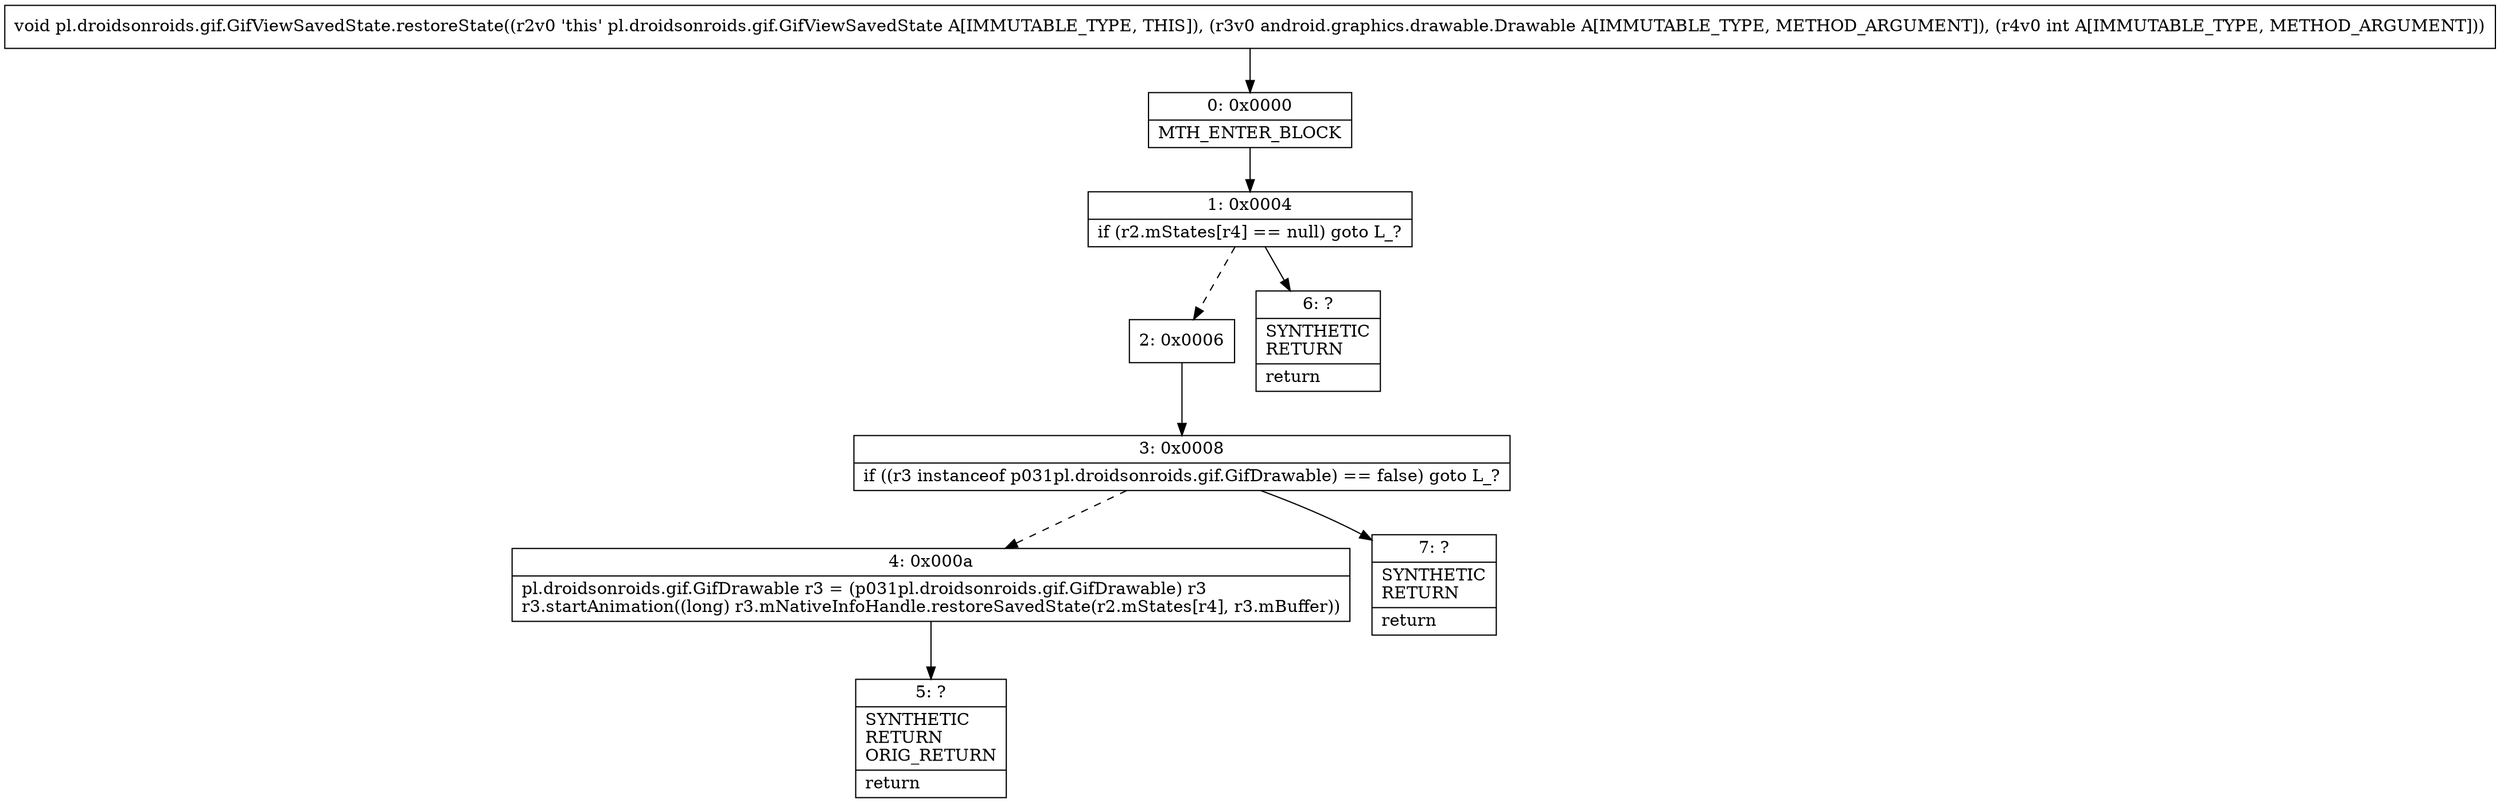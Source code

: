 digraph "CFG forpl.droidsonroids.gif.GifViewSavedState.restoreState(Landroid\/graphics\/drawable\/Drawable;I)V" {
Node_0 [shape=record,label="{0\:\ 0x0000|MTH_ENTER_BLOCK\l}"];
Node_1 [shape=record,label="{1\:\ 0x0004|if (r2.mStates[r4] == null) goto L_?\l}"];
Node_2 [shape=record,label="{2\:\ 0x0006}"];
Node_3 [shape=record,label="{3\:\ 0x0008|if ((r3 instanceof p031pl.droidsonroids.gif.GifDrawable) == false) goto L_?\l}"];
Node_4 [shape=record,label="{4\:\ 0x000a|pl.droidsonroids.gif.GifDrawable r3 = (p031pl.droidsonroids.gif.GifDrawable) r3\lr3.startAnimation((long) r3.mNativeInfoHandle.restoreSavedState(r2.mStates[r4], r3.mBuffer))\l}"];
Node_5 [shape=record,label="{5\:\ ?|SYNTHETIC\lRETURN\lORIG_RETURN\l|return\l}"];
Node_6 [shape=record,label="{6\:\ ?|SYNTHETIC\lRETURN\l|return\l}"];
Node_7 [shape=record,label="{7\:\ ?|SYNTHETIC\lRETURN\l|return\l}"];
MethodNode[shape=record,label="{void pl.droidsonroids.gif.GifViewSavedState.restoreState((r2v0 'this' pl.droidsonroids.gif.GifViewSavedState A[IMMUTABLE_TYPE, THIS]), (r3v0 android.graphics.drawable.Drawable A[IMMUTABLE_TYPE, METHOD_ARGUMENT]), (r4v0 int A[IMMUTABLE_TYPE, METHOD_ARGUMENT])) }"];
MethodNode -> Node_0;
Node_0 -> Node_1;
Node_1 -> Node_2[style=dashed];
Node_1 -> Node_6;
Node_2 -> Node_3;
Node_3 -> Node_4[style=dashed];
Node_3 -> Node_7;
Node_4 -> Node_5;
}

